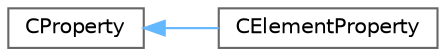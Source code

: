 digraph "Graphical Class Hierarchy"
{
 // LATEX_PDF_SIZE
  bgcolor="transparent";
  edge [fontname=Helvetica,fontsize=10,labelfontname=Helvetica,labelfontsize=10];
  node [fontname=Helvetica,fontsize=10,shape=box,height=0.2,width=0.4];
  rankdir="LR";
  Node0 [id="Node000000",label="CProperty",height=0.2,width=0.4,color="grey40", fillcolor="white", style="filled",URL="$classCProperty.html",tooltip="Base class for defining element properties."];
  Node0 -> Node1 [id="edge343_Node000000_Node000001",dir="back",color="steelblue1",style="solid",tooltip=" "];
  Node1 [id="Node000001",label="CElementProperty",height=0.2,width=0.4,color="grey40", fillcolor="white", style="filled",URL="$classCElementProperty.html",tooltip="Class for defining element properties for the structural solver."];
}
